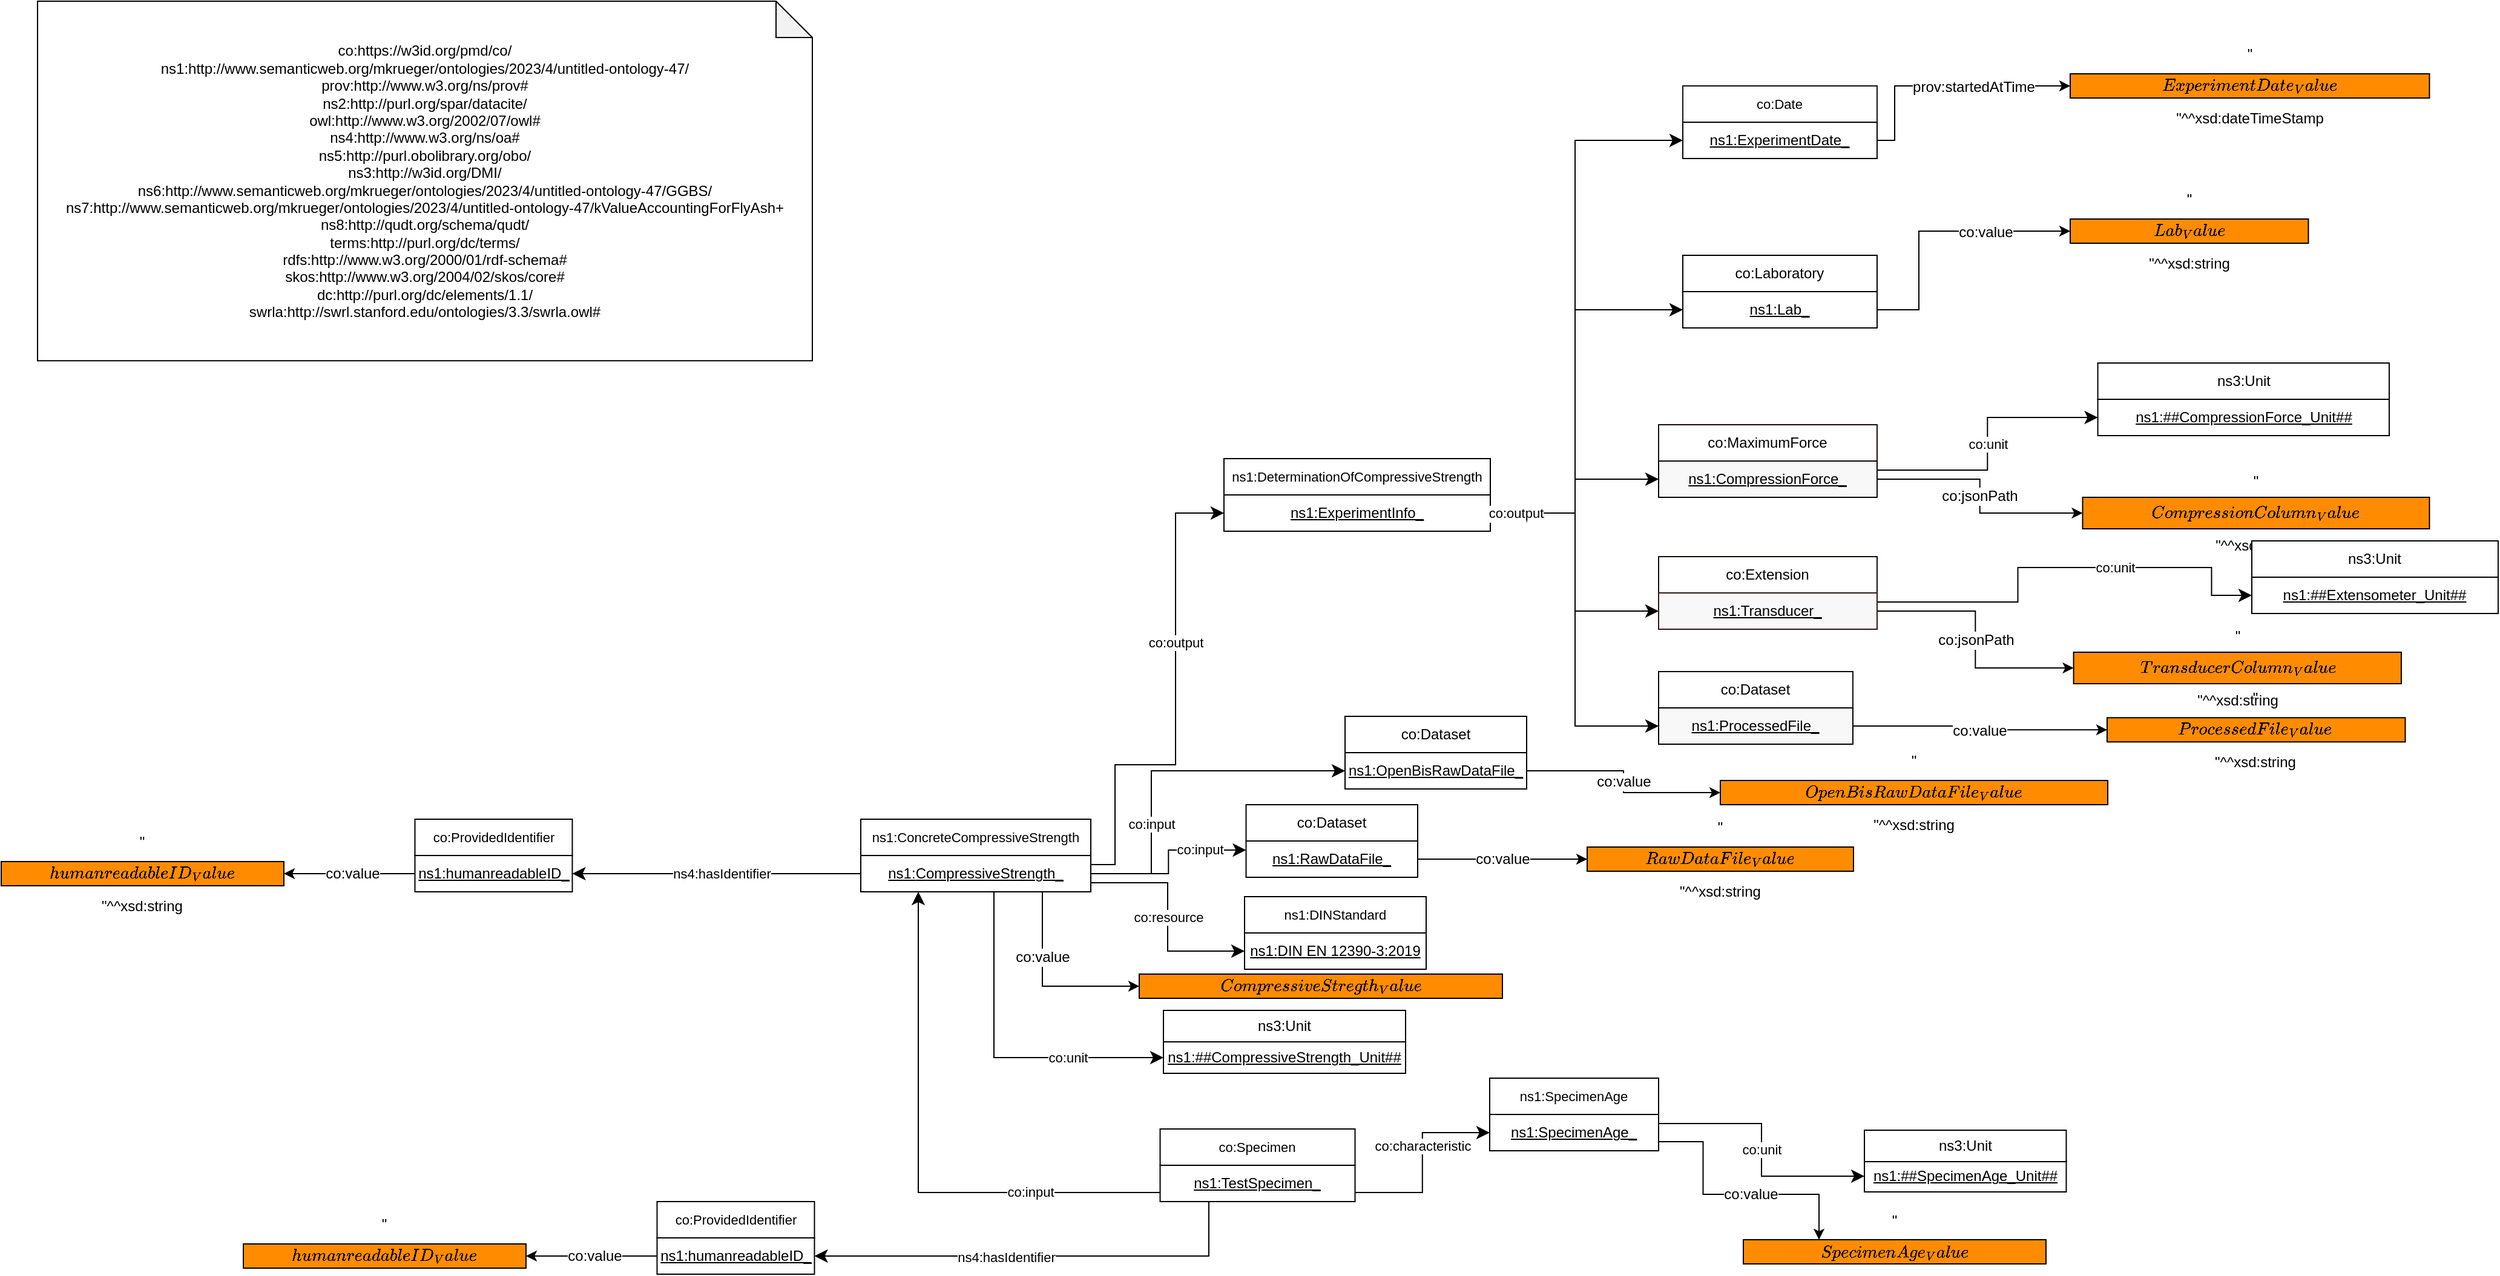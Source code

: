 <mxfile version="15.8.2" type="device"><diagram id="UXIPkQefFEDrWGH3IdC5" name="MiWoEx_neu"><mxGraphModel dx="4222" dy="2876" grid="1" gridSize="10" guides="1" tooltips="1" connect="1" arrows="1" fold="1" page="0" pageScale="1" pageWidth="827" pageHeight="1169" math="0" shadow="0"><root><mxCell id="97505-SNcamct329gDO7-0"/><mxCell id="97505-SNcamct329gDO7-1" parent="97505-SNcamct329gDO7-0"/><object label="ns1:ConcreteCompressiveStrength" Type="Class" IRI="http://www.semanticweb.org/mkrueger/ontologies/2023/4/untitled-ontology-47/ConcreteCompressiveStrength" id="4S3OoNcXCZUGaDcpZlmq-151"><mxCell style="rounded=0;whiteSpace=wrap;html=1;snapToPoint=1;points=[[0.1,0],[0.2,0],[0.3,0],[0.4,0],[0.5,0],[0.6,0],[0.7,0],[0.8,0],[0.9,0],[0,0.1],[0,0.3],[0,0.5],[0,0.7],[0,0.9],[0.1,1],[0.2,1],[0.3,1],[0.4,1],[0.5,1],[0.6,1],[0.7,1],[0.8,1],[0.9,1],[1,0.1],[1,0.3],[1,0.5],[1,0.7],[1,0.9]];fontSize=11;fillColor=#FFFFFF;" parent="97505-SNcamct329gDO7-1" vertex="1"><mxGeometry x="-1900" y="-984" width="190" height="30" as="geometry"/></mxCell></object><object label="&lt;u style=&quot;font-size: 12px&quot;&gt;ns1:&lt;/u&gt;&lt;u&gt;&lt;font style=&quot;font-size: 12px&quot;&gt;CompressiveStrength_&lt;/font&gt;&lt;/u&gt;" Type="Individual" IRI="Null" id="4S3OoNcXCZUGaDcpZlmq-152"><mxCell style="rounded=0;whiteSpace=wrap;html=1;snapToPoint=1;fontSize=11;fillColor=#FFFFFF;" parent="97505-SNcamct329gDO7-1" vertex="1"><mxGeometry x="-1900" y="-954" width="190" height="30" as="geometry"/></mxCell></object><object label="co:value" Type="DatatypeProperty" IRI="https://w3id.org/pmd/co/value" id="4S3OoNcXCZUGaDcpZlmq-154"><mxCell style="edgeStyle=orthogonalEdgeStyle;rounded=0;orthogonalLoop=1;jettySize=auto;html=1;exitX=0.75;exitY=1;exitDx=0;exitDy=0;fontSize=12;entryX=0;entryY=0.5;entryDx=0;entryDy=0;fillColor=#FFFFFF;" parent="97505-SNcamct329gDO7-1" source="4S3OoNcXCZUGaDcpZlmq-152" target="4S3OoNcXCZUGaDcpZlmq-155" edge="1"><mxGeometry as="geometry"><mxPoint x="-1847" y="-871.5" as="sourcePoint"/><mxPoint x="-1669" y="-851" as="targetPoint"/><mxPoint x="-36" y="15" as="offset"/><Array as="points"><mxPoint x="-1750" y="-846"/></Array></mxGeometry></mxCell></object><object label="&quot;$$CompressiveStregth_Value$$&quot;^^xsd:decimal" Type="DataValue" IRI_DT="http://www.w3.org/2001/XMLSchema#decimal" id="4S3OoNcXCZUGaDcpZlmq-155"><mxCell style="rounded=0;whiteSpace=wrap;html=1;snapToPoint=1;shadow=0;glass=0;sketch=0;strokeColor=default;fontSize=12;fillColor=#FF8C00;" parent="97505-SNcamct329gDO7-1" vertex="1"><mxGeometry x="-1670" y="-856" width="300" height="20" as="geometry"/></mxCell></object><object label="ns3:Unit" Type="Class" IRI="http://qudt.org/schema/qudt/Unit" id="dzM1LntGsSAcp5HvhDIG-3"><mxCell style="rounded=0;whiteSpace=wrap;html=1;fillColor=#FFFFFF;" parent="97505-SNcamct329gDO7-1" vertex="1"><mxGeometry x="-1650" y="-826" width="200" height="26" as="geometry"/></mxCell></object><object label="&lt;u&gt;ns1:##CompressiveStrength_Unit##&lt;/u&gt;" Type="Individual" id="dzM1LntGsSAcp5HvhDIG-4"><mxCell style="rounded=0;whiteSpace=wrap;html=1;fillColor=#FFFFFF;" parent="97505-SNcamct329gDO7-1" vertex="1"><mxGeometry x="-1650" y="-800" width="200" height="26" as="geometry"/></mxCell></object><object label="co:unit" Type="ObjectProperty" IRI="https://w3id.org/pmd/co/unit" id="dzM1LntGsSAcp5HvhDIG-5"><mxCell style="endArrow=classic;html=1;endSize=8;arcSize=0;edgeStyle=orthogonalEdgeStyle;entryX=0;entryY=0.5;entryDx=0;entryDy=0;exitX=0.5;exitY=1;exitDx=0;exitDy=0;fillColor=#FFFFFF;" parent="97505-SNcamct329gDO7-1" source="4S3OoNcXCZUGaDcpZlmq-152" target="dzM1LntGsSAcp5HvhDIG-4" edge="1"><mxGeometry width="90" height="26" as="geometry"><mxPoint x="-1620" y="-924" as="sourcePoint"/><mxPoint x="-2140" y="400.74" as="targetPoint"/><Array as="points"><mxPoint x="-1790" y="-787"/></Array><mxPoint x="-2" y="68" as="offset"/></mxGeometry></mxCell></object><object label="co:input" Type="ObjectProperty" IRI="https://w3id.org/pmd/co/input" id="I0iQMAfbNPmYhLhFOZMQ-0"><mxCell style="endArrow=classic;html=1;exitX=1;exitY=0.5;exitDx=0;exitDy=0;endSize=8;arcSize=0;entryX=0;entryY=0.25;entryDx=0;entryDy=0;edgeStyle=orthogonalEdgeStyle;fillColor=#FFFFFF;" parent="97505-SNcamct329gDO7-1" source="4S3OoNcXCZUGaDcpZlmq-152" target="I0iQMAfbNPmYhLhFOZMQ-2" edge="1"><mxGeometry width="90" height="26" as="geometry"><mxPoint x="-1630" y="-945.5" as="sourcePoint"/><mxPoint x="-1224.25" y="-447" as="targetPoint"/><mxPoint x="26" y="-10" as="offset"/></mxGeometry></mxCell></object><object label="co:Dataset" Type="Class" IRI="https://w3id.org/pmd/co/Dataset" id="I0iQMAfbNPmYhLhFOZMQ-1"><mxCell style="rounded=0;whiteSpace=wrap;html=1;snapToPoint=1;points=[[0.1,0],[0.2,0],[0.3,0],[0.4,0],[0.5,0],[0.6,0],[0.7,0],[0.8,0],[0.9,0],[0,0.1],[0,0.3],[0,0.5],[0,0.7],[0,0.9],[0.1,1],[0.2,1],[0.3,1],[0.4,1],[0.5,1],[0.6,1],[0.7,1],[0.8,1],[0.9,1],[1,0.1],[1,0.3],[1,0.5],[1,0.7],[1,0.9]];fillColor=#FFFFFF;" parent="97505-SNcamct329gDO7-1" vertex="1"><mxGeometry x="-1581.74" y="-996" width="141.74" height="30" as="geometry"/></mxCell></object><object label="&lt;u&gt;ns1:RawDataFile_&lt;/u&gt;" Type="Individual" IRI="Null" id="I0iQMAfbNPmYhLhFOZMQ-2"><mxCell style="rounded=0;whiteSpace=wrap;html=1;snapToPoint=1;" parent="97505-SNcamct329gDO7-1" vertex="1"><mxGeometry x="-1581.74" y="-966" width="141.74" height="30" as="geometry"/></mxCell></object><object label="ns1:DINStandard" Type="Class" IRI="http://www.semanticweb.org/mkrueger/ontologies/2023/4/untitled-ontology-47/DINStandard" id="X-x265AaEcsCabsh68sK-0"><mxCell style="rounded=0;whiteSpace=wrap;html=1;snapToPoint=1;points=[[0.1,0],[0.2,0],[0.3,0],[0.4,0],[0.5,0],[0.6,0],[0.7,0],[0.8,0],[0.9,0],[0,0.1],[0,0.3],[0,0.5],[0,0.7],[0,0.9],[0.1,1],[0.2,1],[0.3,1],[0.4,1],[0.5,1],[0.6,1],[0.7,1],[0.8,1],[0.9,1],[1,0.1],[1,0.3],[1,0.5],[1,0.7],[1,0.9]];fontSize=11;fillColor=#FFFFFF;" parent="97505-SNcamct329gDO7-1" vertex="1"><mxGeometry x="-1583" y="-920" width="150" height="30" as="geometry"/></mxCell></object><object label="&lt;u style=&quot;font-size: 12px&quot;&gt;ns1:&lt;/u&gt;&lt;u&gt;&lt;font style=&quot;font-size: 12px&quot;&gt;DIN EN 12390-3:2019&lt;/font&gt;&lt;/u&gt;" Type="Individual" IRI="Null" id="X-x265AaEcsCabsh68sK-1"><mxCell style="rounded=0;whiteSpace=wrap;html=1;snapToPoint=1;fontSize=11;" parent="97505-SNcamct329gDO7-1" vertex="1"><mxGeometry x="-1583" y="-890" width="150" height="30" as="geometry"/></mxCell></object><object label="co:resource" Type="ObjectProperty" IRI="https://w3id.org/pmd/co/resource" id="X-x265AaEcsCabsh68sK-2"><mxCell style="endArrow=classic;html=1;exitX=1;exitY=0.75;exitDx=0;exitDy=0;endSize=8;arcSize=0;edgeStyle=orthogonalEdgeStyle;entryX=0;entryY=0.5;entryDx=0;entryDy=0;fillColor=#FFFFFF;" parent="97505-SNcamct329gDO7-1" source="4S3OoNcXCZUGaDcpZlmq-152" target="X-x265AaEcsCabsh68sK-1" edge="1"><mxGeometry x="-2360" y="380" width="90" height="26" as="geometry"><mxPoint x="-1200" y="-856.04" as="sourcePoint"/><mxPoint x="-1591.74" y="-879" as="targetPoint"/></mxGeometry></mxCell></object><object label="co:output" Type="ObjectProperty" IRI="https://w3id.org/pmd/co/output" id="HQw4geavo5Zy8eXRPRxA-52"><mxCell style="endArrow=classic;html=1;exitX=1;exitY=0.25;exitDx=0;exitDy=0;endSize=8;arcSize=0;edgeStyle=orthogonalEdgeStyle;entryX=0;entryY=0.5;entryDx=0;entryDy=0;fillColor=#FFFFFF;" parent="97505-SNcamct329gDO7-1" source="4S3OoNcXCZUGaDcpZlmq-152" target="HQw4geavo5Zy8eXRPRxA-54" edge="1"><mxGeometry width="90" height="26" as="geometry"><mxPoint x="-1650.74" y="-1320" as="sourcePoint"/><mxPoint x="-1530.74" y="-1004" as="targetPoint"/><Array as="points"><mxPoint x="-1690" y="-947"/><mxPoint x="-1690" y="-1029"/><mxPoint x="-1640" y="-1029"/><mxPoint x="-1640" y="-1237"/></Array><mxPoint x="15" y="-38" as="offset"/></mxGeometry></mxCell></object><object label="ns1:DeterminationOfCompressiveStrength" Type="Class" IRI="http://www.semanticweb.org/mkrueger/ontologies/2023/4/untitled-ontology-47/DeterminationOfCompressiveStrength" id="HQw4geavo5Zy8eXRPRxA-53"><mxCell style="rounded=0;whiteSpace=wrap;html=1;snapToPoint=1;points=[[0.1,0],[0.2,0],[0.3,0],[0.4,0],[0.5,0],[0.6,0],[0.7,0],[0.8,0],[0.9,0],[0,0.1],[0,0.3],[0,0.5],[0,0.7],[0,0.9],[0.1,1],[0.2,1],[0.3,1],[0.4,1],[0.5,1],[0.6,1],[0.7,1],[0.8,1],[0.9,1],[1,0.1],[1,0.3],[1,0.5],[1,0.7],[1,0.9]];fontSize=11;fillColor=#FFFFFF;" parent="97505-SNcamct329gDO7-1" vertex="1"><mxGeometry x="-1600" y="-1282" width="220" height="30" as="geometry"/></mxCell></object><object label="&lt;u style=&quot;font-size: 12px&quot;&gt;ns1:&lt;/u&gt;&lt;u&gt;&lt;font style=&quot;font-size: 12px&quot;&gt;ExperimentInfo_&lt;/font&gt;&lt;/u&gt;" Type="Individual" IRI="Null" id="HQw4geavo5Zy8eXRPRxA-54"><mxCell style="rounded=0;whiteSpace=wrap;html=1;snapToPoint=1;fontSize=11;" parent="97505-SNcamct329gDO7-1" vertex="1"><mxGeometry x="-1600" y="-1252" width="220" height="30" as="geometry"/></mxCell></object><object label="co:output" Type="ObjectProperty" IRI="https://w3id.org/pmd/co/output" id="pHDu-H6QZuq3HkTLv2y9-0"><mxCell style="endArrow=classic;html=1;endSize=8;arcSize=0;edgeStyle=orthogonalEdgeStyle;entryX=0;entryY=0.5;entryDx=0;entryDy=0;exitX=1;exitY=0.5;exitDx=0;exitDy=0;fillColor=#FFFFFF;" parent="97505-SNcamct329gDO7-1" source="HQw4geavo5Zy8eXRPRxA-54" target="qdWpLhHh8dL3HrE0PAIA-3" edge="1"><mxGeometry width="90" height="26" as="geometry"><mxPoint x="-1360.74" y="-1109" as="sourcePoint"/><mxPoint x="-1300" y="-1502" as="targetPoint"/><mxPoint x="-59" y="154" as="offset"/><Array as="points"><mxPoint x="-1310" y="-1237"/><mxPoint x="-1310" y="-1545"/></Array></mxGeometry></mxCell></object><object label="co:output" Type="ObjectProperty" IRI="https://w3id.org/pmd/co/output" id="pHDu-H6QZuq3HkTLv2y9-1"><mxCell style="endArrow=classic;html=1;endSize=8;arcSize=0;edgeStyle=orthogonalEdgeStyle;entryX=0;entryY=0.5;entryDx=0;entryDy=0;exitX=1;exitY=0.5;exitDx=0;exitDy=0;fillColor=#FFFFFF;" parent="97505-SNcamct329gDO7-1" source="HQw4geavo5Zy8eXRPRxA-54" target="qdWpLhHh8dL3HrE0PAIA-13" edge="1"><mxGeometry width="90" height="26" as="geometry"><mxPoint x="-1360.74" y="-1109" as="sourcePoint"/><mxPoint x="-1300" y="-1222" as="targetPoint"/><Array as="points"><mxPoint x="-1310" y="-1237"/><mxPoint x="-1310" y="-1061"/></Array><mxPoint x="-49" y="-88" as="offset"/></mxGeometry></mxCell></object><object label="co:output" Type="ObjectProperty" IRI="https://w3id.org/pmd/co/output" id="pHDu-H6QZuq3HkTLv2y9-4"><mxCell style="endArrow=classic;html=1;endSize=8;arcSize=0;edgeStyle=orthogonalEdgeStyle;entryX=0;entryY=0.5;entryDx=0;entryDy=0;exitX=1;exitY=0.5;exitDx=0;exitDy=0;fillColor=#FFFFFF;" parent="97505-SNcamct329gDO7-1" source="HQw4geavo5Zy8eXRPRxA-54" target="qdWpLhHh8dL3HrE0PAIA-22" edge="1"><mxGeometry width="90" height="26" as="geometry"><mxPoint x="-1360.74" y="-1109" as="sourcePoint"/><mxPoint x="-1300" y="-1082" as="targetPoint"/><Array as="points"><mxPoint x="-1310" y="-1237"/><mxPoint x="-1310" y="-1156"/></Array><mxPoint x="-49" y="-40" as="offset"/></mxGeometry></mxCell></object><object label="co:output" Type="ObjectProperty" IRI="https://w3id.org/pmd/co/output" id="pHDu-H6QZuq3HkTLv2y9-5"><mxCell style="endArrow=classic;html=1;endSize=8;arcSize=0;edgeStyle=orthogonalEdgeStyle;entryX=0;entryY=0.5;entryDx=0;entryDy=0;exitX=1;exitY=0.5;exitDx=0;exitDy=0;fillColor=#FFFFFF;" parent="97505-SNcamct329gDO7-1" source="HQw4geavo5Zy8eXRPRxA-54" target="qdWpLhHh8dL3HrE0PAIA-11" edge="1"><mxGeometry width="90" height="26" as="geometry"><mxPoint x="-1360.74" y="-1109" as="sourcePoint"/><mxPoint x="-1300" y="-1152" as="targetPoint"/><Array as="points"><mxPoint x="-1310" y="-1237"/><mxPoint x="-1310" y="-1265"/></Array><mxPoint x="-49" y="14" as="offset"/></mxGeometry></mxCell></object><object label="co:output" Type="ObjectProperty" IRI="https://w3id.org/pmd/co/output" id="YiSI-3_hxDZqlvMmnj0z-66"><mxCell style="endArrow=classic;html=1;endSize=8;arcSize=0;edgeStyle=orthogonalEdgeStyle;entryX=0;entryY=0.5;entryDx=0;entryDy=0;exitX=1;exitY=0.5;exitDx=0;exitDy=0;fillColor=#FFFFFF;" parent="97505-SNcamct329gDO7-1" source="HQw4geavo5Zy8eXRPRxA-54" target="qdWpLhHh8dL3HrE0PAIA-7" edge="1"><mxGeometry width="90" height="26" as="geometry"><mxPoint x="-1401" y="-1019" as="sourcePoint"/><mxPoint x="-1300" y="-1362" as="targetPoint"/><mxPoint x="-59" y="84" as="offset"/><Array as="points"><mxPoint x="-1310" y="-1237"/><mxPoint x="-1310" y="-1405"/></Array></mxGeometry></mxCell></object><object label="co:value" Type="DatatypeProperty" IRI="https://w3id.org/pmd/co/value" id="bk2kTeLw0D9dxrtDLXrW-33"><mxCell style="edgeStyle=orthogonalEdgeStyle;rounded=0;orthogonalLoop=1;jettySize=auto;html=1;fontSize=12;exitX=1;exitY=0.5;exitDx=0;exitDy=0;entryX=0;entryY=0.5;entryDx=0;entryDy=0;fillColor=#FFFFFF;" parent="97505-SNcamct329gDO7-1" source="I0iQMAfbNPmYhLhFOZMQ-2" target="bk2kTeLw0D9dxrtDLXrW-34" edge="1"><mxGeometry x="-2360" y="380" as="geometry"><mxPoint x="-1410.0" y="-661" as="sourcePoint"/><mxPoint x="-1330" y="-910" as="targetPoint"/><mxPoint as="offset"/></mxGeometry></mxCell></object><object label="&quot;$$RawDataFile_Value$$&quot;^^xsd:string" Type="DataValue" IRI_DT="http://www.w3.org/2001/XMLSchema#string" id="bk2kTeLw0D9dxrtDLXrW-34"><mxCell style="rounded=0;whiteSpace=wrap;html=1;snapToPoint=1;shadow=0;glass=0;sketch=0;strokeColor=default;fontSize=12;fillColor=#FF8C00;" parent="97505-SNcamct329gDO7-1" vertex="1"><mxGeometry x="-1300" y="-961" width="220" height="20" as="geometry"/></mxCell></object><object label="co:input" Type="ObjectProperty" IRI="https://w3id.org/pmd/co/input" id="CiveyCGVFrFPuOGMLY2E-0"><mxCell style="endArrow=classic;html=1;exitX=1;exitY=0.5;exitDx=0;exitDy=0;endSize=8;arcSize=0;edgeStyle=orthogonalEdgeStyle;entryX=0;entryY=0.5;entryDx=0;entryDy=0;fillColor=#FFFFFF;" parent="97505-SNcamct329gDO7-1" source="4S3OoNcXCZUGaDcpZlmq-152" target="CiveyCGVFrFPuOGMLY2E-2" edge="1"><mxGeometry width="90" height="26" as="geometry"><mxPoint x="-1700" y="-929" as="sourcePoint"/><mxPoint x="-1530" y="-1050" as="targetPoint"/><Array as="points"><mxPoint x="-1660" y="-939"/><mxPoint x="-1660" y="-1024"/></Array><mxPoint x="-55" y="1" as="offset"/></mxGeometry></mxCell></object><object label="co:Dataset" Type="Class" IRI="https://w3id.org/pmd/co/Dataset" id="CiveyCGVFrFPuOGMLY2E-1"><mxCell style="rounded=0;whiteSpace=wrap;html=1;snapToPoint=1;points=[[0.1,0],[0.2,0],[0.3,0],[0.4,0],[0.5,0],[0.6,0],[0.7,0],[0.8,0],[0.9,0],[0,0.1],[0,0.3],[0,0.5],[0,0.7],[0,0.9],[0.1,1],[0.2,1],[0.3,1],[0.4,1],[0.5,1],[0.6,1],[0.7,1],[0.8,1],[0.9,1],[1,0.1],[1,0.3],[1,0.5],[1,0.7],[1,0.9]];fillColor=#FFFFFF;" parent="97505-SNcamct329gDO7-1" vertex="1"><mxGeometry x="-1500" y="-1069" width="150" height="30" as="geometry"/></mxCell></object><object label="&lt;u&gt;ns1:OpenBisRawDataFile_&lt;/u&gt;" Type="Individual" IRI="Null" id="CiveyCGVFrFPuOGMLY2E-2"><mxCell style="rounded=0;whiteSpace=wrap;html=1;snapToPoint=1;" parent="97505-SNcamct329gDO7-1" vertex="1"><mxGeometry x="-1500" y="-1039" width="150" height="30" as="geometry"/></mxCell></object><object label="co:value" Type="DatatypeProperty" IRI="https://w3id.org/pmd/co/value" id="CiveyCGVFrFPuOGMLY2E-3"><mxCell style="edgeStyle=orthogonalEdgeStyle;rounded=0;orthogonalLoop=1;jettySize=auto;html=1;fontSize=12;exitX=1;exitY=0.5;exitDx=0;exitDy=0;entryX=0;entryY=0.5;entryDx=0;entryDy=0;fillColor=#FFFFFF;" parent="97505-SNcamct329gDO7-1" source="CiveyCGVFrFPuOGMLY2E-2" target="CiveyCGVFrFPuOGMLY2E-4" edge="1"><mxGeometry x="-2250" y="325" as="geometry"><mxPoint x="-1330" y="-1006" as="sourcePoint"/><mxPoint x="-1220" y="-965" as="targetPoint"/><mxPoint as="offset"/></mxGeometry></mxCell></object><object label="&quot;$$OpenBisRawDataFile_Value$$&quot;^^xsd:string" Type="DataValue" IRI_DT="http://www.w3.org/2001/XMLSchema#string" id="CiveyCGVFrFPuOGMLY2E-4"><mxCell style="rounded=0;whiteSpace=wrap;html=1;snapToPoint=1;shadow=0;glass=0;sketch=0;strokeColor=default;fontSize=12;fillColor=#FF8C00;" parent="97505-SNcamct329gDO7-1" vertex="1"><mxGeometry x="-1190" y="-1016" width="320" height="20" as="geometry"/></mxCell></object><object label="ns4:hasIdentifier" Type="ObjectProperty" IRI="http://purl.org/spar/datacite/hasIdentifier" id="MuX1jfOY8elobVk9gQZl-5"><mxCell style="endArrow=classic;html=1;endSize=8;arcSize=0;edgeStyle=orthogonalEdgeStyle;entryX=1;entryY=0.5;entryDx=0;entryDy=0;exitX=0;exitY=0.5;exitDx=0;exitDy=0;fillColor=#FFFFFF;" parent="97505-SNcamct329gDO7-1" source="4S3OoNcXCZUGaDcpZlmq-152" target="MuX1jfOY8elobVk9gQZl-8" edge="1"><mxGeometry width="90" height="26" as="geometry"><mxPoint x="-2056.74" y="-1111" as="sourcePoint"/><mxPoint x="-2139.01" y="-1136.03" as="targetPoint"/><mxPoint x="4" as="offset"/></mxGeometry></mxCell></object><object label="&quot;$$humanreadableID_Value$$&quot;^^xsd:string" Type="DataValue" IRI_DT="http://www.w3.org/2001/XMLSchema#string" id="MuX1jfOY8elobVk9gQZl-6"><mxCell style="rounded=0;whiteSpace=wrap;html=1;snapToPoint=1;shadow=0;glass=0;sketch=0;strokeColor=default;fontSize=12;fillColor=#FF8C00;" parent="97505-SNcamct329gDO7-1" vertex="1"><mxGeometry x="-2610" y="-949" width="233.48" height="20" as="geometry"/></mxCell></object><object label="co:ProvidedIdentifier" Type="Class" IRI="https://w3id.org/pmd/co/ProvidedIdentifier" id="MuX1jfOY8elobVk9gQZl-7"><mxCell style="rounded=0;whiteSpace=wrap;html=1;snapToPoint=1;points=[[0.1,0],[0.2,0],[0.3,0],[0.4,0],[0.5,0],[0.6,0],[0.7,0],[0.8,0],[0.9,0],[0,0.1],[0,0.3],[0,0.5],[0,0.7],[0,0.9],[0.1,1],[0.2,1],[0.3,1],[0.4,1],[0.5,1],[0.6,1],[0.7,1],[0.8,1],[0.9,1],[1,0.1],[1,0.3],[1,0.5],[1,0.7],[1,0.9]];fontSize=11;fillColor=#FFFFFF;" parent="97505-SNcamct329gDO7-1" vertex="1"><mxGeometry x="-2268.26" y="-984" width="130" height="30" as="geometry"/></mxCell></object><object label="&lt;u style=&quot;font-size: 12px&quot;&gt;ns1:humanreadable&lt;/u&gt;&lt;u&gt;&lt;font style=&quot;font-size: 12px&quot;&gt;ID_&lt;/font&gt;&lt;/u&gt;" Type="Individual" IRI="Null" id="MuX1jfOY8elobVk9gQZl-8"><mxCell style="rounded=0;whiteSpace=wrap;html=1;snapToPoint=1;fontSize=11;" parent="97505-SNcamct329gDO7-1" vertex="1"><mxGeometry x="-2268.26" y="-954" width="130" height="30" as="geometry"/></mxCell></object><object label="co:value" Type="DatatypeProperty" IRI="https://w3id.org/pmd/co/value" id="MuX1jfOY8elobVk9gQZl-9"><mxCell style="edgeStyle=orthogonalEdgeStyle;rounded=0;orthogonalLoop=1;jettySize=auto;html=1;fontSize=12;entryX=1;entryY=0.5;entryDx=0;entryDy=0;exitX=0;exitY=0.5;exitDx=0;exitDy=0;fillColor=#FFFFFF;" parent="97505-SNcamct329gDO7-1" source="MuX1jfOY8elobVk9gQZl-8" target="MuX1jfOY8elobVk9gQZl-6" edge="1"><mxGeometry as="geometry"><mxPoint x="-2321.74" y="-1193.75" as="sourcePoint"/><mxPoint x="-2193.48" y="-1151.25" as="targetPoint"/><mxPoint x="2" as="offset"/></mxGeometry></mxCell></object><object label="co:Specimen" Type="Class" IRI="https://w3id.org/pmd/co/Specimen" id="MuX1jfOY8elobVk9gQZl-11"><mxCell style="rounded=0;whiteSpace=wrap;html=1;snapToPoint=1;points=[[0.1,0],[0.2,0],[0.3,0],[0.4,0],[0.5,0],[0.6,0],[0.7,0],[0.8,0],[0.9,0],[0,0.1],[0,0.3],[0,0.5],[0,0.7],[0,0.9],[0.1,1],[0.2,1],[0.3,1],[0.4,1],[0.5,1],[0.6,1],[0.7,1],[0.8,1],[0.9,1],[1,0.1],[1,0.3],[1,0.5],[1,0.7],[1,0.9]];fontSize=11;fillColor=#FFFFFF;" parent="97505-SNcamct329gDO7-1" vertex="1"><mxGeometry x="-1652.74" y="-728" width="161" height="30" as="geometry"/></mxCell></object><object label="&lt;u&gt;&lt;font style=&quot;font-size: 12px&quot;&gt;ns1:TestSpecimen_&lt;/font&gt;&lt;/u&gt;" Type="Individual" IRI="Null" id="MuX1jfOY8elobVk9gQZl-12"><mxCell style="rounded=0;whiteSpace=wrap;html=1;snapToPoint=1;fontSize=11;" parent="97505-SNcamct329gDO7-1" vertex="1"><mxGeometry x="-1652.74" y="-698" width="161" height="30" as="geometry"/></mxCell></object><object label="co:input" Type="ObjectProperty" IRI="https://w3id.org/pmd/co/input" id="MuX1jfOY8elobVk9gQZl-13"><mxCell style="endArrow=classic;html=1;endSize=8;arcSize=0;edgeStyle=orthogonalEdgeStyle;exitX=0;exitY=0.75;exitDx=0;exitDy=0;entryX=0.25;entryY=1;entryDx=0;entryDy=0;fillColor=#FFFFFF;" parent="97505-SNcamct329gDO7-1" source="MuX1jfOY8elobVk9gQZl-12" target="4S3OoNcXCZUGaDcpZlmq-152" edge="1"><mxGeometry width="90" height="26" as="geometry"><mxPoint x="-1631" y="-946.5" as="sourcePoint"/><mxPoint x="-1740.0" y="-634" as="targetPoint"/><mxPoint x="-7" y="124" as="offset"/></mxGeometry></mxCell></object><object label="co:characteristic" Type="ObjectProperty" IRI="https://w3id.org/pmd/co/characteristic" id="MuX1jfOY8elobVk9gQZl-14"><mxCell style="endArrow=classic;html=1;endSize=8;arcSize=0;edgeStyle=orthogonalEdgeStyle;exitX=1;exitY=0.75;exitDx=0;exitDy=0;entryX=0;entryY=0.5;entryDx=0;entryDy=0;strokeColor=#000000;fillColor=#FFFFFF;" parent="97505-SNcamct329gDO7-1" source="MuX1jfOY8elobVk9gQZl-12" target="MuX1jfOY8elobVk9gQZl-16" edge="1"><mxGeometry x="-254.26" y="716" width="90" height="26" as="geometry"><mxPoint x="-1451" y="-849" as="sourcePoint"/><mxPoint x="-1371.0" y="-794.0" as="targetPoint"/><mxPoint y="-14" as="offset"/></mxGeometry></mxCell></object><object label="ns1:SpecimenAge" Type="Class" IRI="http://www.semanticweb.org/mkrueger/ontologies/2023/4/untitled-ontology-47/SpecimenAge" id="MuX1jfOY8elobVk9gQZl-15"><mxCell style="rounded=0;whiteSpace=wrap;html=1;snapToPoint=1;points=[[0.1,0],[0.2,0],[0.3,0],[0.4,0],[0.5,0],[0.6,0],[0.7,0],[0.8,0],[0.9,0],[0,0.1],[0,0.3],[0,0.5],[0,0.7],[0,0.9],[0.1,1],[0.2,1],[0.3,1],[0.4,1],[0.5,1],[0.6,1],[0.7,1],[0.8,1],[0.9,1],[1,0.1],[1,0.3],[1,0.5],[1,0.7],[1,0.9]];fontSize=11;fillColor=#FFFFFF;" parent="97505-SNcamct329gDO7-1" vertex="1"><mxGeometry x="-1380.53" y="-770" width="139.53" height="30" as="geometry"/></mxCell></object><object label="&lt;span style=&quot;font-size: 12px&quot;&gt;&lt;u&gt;ns1:SpecimenAge_&lt;/u&gt;&lt;/span&gt;" Type="Individual" IRI="Null" id="MuX1jfOY8elobVk9gQZl-16"><mxCell style="rounded=0;whiteSpace=wrap;html=1;snapToPoint=1;fontSize=11;" parent="97505-SNcamct329gDO7-1" vertex="1"><mxGeometry x="-1380.53" y="-740" width="139.53" height="30" as="geometry"/></mxCell></object><object label="&quot;$$SpecimenAge_Value$$&quot;^^xsd:decimal" Type="DataValue" IRI_DT="http://www.w3.org/2001/XMLSchema#decimal" id="MuX1jfOY8elobVk9gQZl-17"><mxCell style="rounded=0;whiteSpace=wrap;html=1;snapToPoint=1;shadow=0;glass=0;sketch=0;strokeColor=default;fontSize=12;fillColor=#FF8C00;" parent="97505-SNcamct329gDO7-1" vertex="1"><mxGeometry x="-1171" y="-636.5" width="250" height="20" as="geometry"/></mxCell></object><object label="co:value" Type="DatatypeProperty" IRI="https://w3id.org/pmd/co/value" id="MuX1jfOY8elobVk9gQZl-18"><mxCell style="edgeStyle=orthogonalEdgeStyle;rounded=0;orthogonalLoop=1;jettySize=auto;html=1;exitX=1;exitY=0.75;exitDx=0;exitDy=0;fontSize=12;entryX=0.25;entryY=0;entryDx=0;entryDy=0;fillColor=#FFFFFF;" parent="97505-SNcamct329gDO7-1" source="MuX1jfOY8elobVk9gQZl-16" target="MuX1jfOY8elobVk9gQZl-17" edge="1"><mxGeometry x="-254.26" y="716" as="geometry"><mxPoint x="-1960.53" y="-409" as="sourcePoint"/><mxPoint x="-3028.51" y="2243.24" as="targetPoint"/><Array as="points"><mxPoint x="-1204.26" y="-717"/><mxPoint x="-1204.26" y="-674"/><mxPoint x="-1108.26" y="-674"/></Array><mxPoint x="10" y="3" as="offset"/></mxGeometry></mxCell></object><object label="&lt;u&gt;ns1:##SpecimenAge_Unit##&lt;/u&gt;" Type="Individual" id="MuX1jfOY8elobVk9gQZl-19"><mxCell style="rounded=0;whiteSpace=wrap;html=1;fillColor=#FFFFFF;" parent="97505-SNcamct329gDO7-1" vertex="1"><mxGeometry x="-1071" y="-702" width="166.74" height="26" as="geometry"/></mxCell></object><object label="ns3:Unit" Type="Class" IRI="http://qudt.org/schema/qudt/Unit" id="MuX1jfOY8elobVk9gQZl-20"><mxCell style="rounded=0;whiteSpace=wrap;html=1;fillColor=#FFFFFF;" parent="97505-SNcamct329gDO7-1" vertex="1"><mxGeometry x="-1071" y="-727" width="166.74" height="26" as="geometry"/></mxCell></object><object label="co:unit" Type="ObjectProperty" IRI="https://w3id.org/pmd/co/unit" id="MuX1jfOY8elobVk9gQZl-21"><mxCell style="endArrow=classic;html=1;endSize=8;arcSize=0;edgeStyle=orthogonalEdgeStyle;entryX=0;entryY=0.5;entryDx=0;entryDy=0;exitX=1;exitY=0.25;exitDx=0;exitDy=0;fillColor=#FFFFFF;" parent="97505-SNcamct329gDO7-1" source="MuX1jfOY8elobVk9gQZl-16" target="MuX1jfOY8elobVk9gQZl-19" edge="1"><mxGeometry x="-2411" y="138" width="90" height="26" as="geometry"><mxPoint x="-1930.53" y="-322.5" as="sourcePoint"/><mxPoint x="-1820.53" y="-342" as="targetPoint"/></mxGeometry></mxCell></object><object label="co:https://w3id.org/pmd/co/&lt;br/&gt;ns1:http://www.semanticweb.org/mkrueger/ontologies/2023/4/untitled-ontology-47/&lt;br/&gt;prov:http://www.w3.org/ns/prov#&lt;br/&gt;ns2:http://purl.org/spar/datacite/&lt;br/&gt;owl:http://www.w3.org/2002/07/owl#&lt;br/&gt;ns4:http://www.w3.org/ns/oa#&lt;br/&gt;ns5:http://purl.obolibrary.org/obo/&lt;br/&gt;ns3:http://w3id.org/DMI/&lt;br/&gt;ns6:http://www.semanticweb.org/mkrueger/ontologies/2023/4/untitled-ontology-47/GGBS/&lt;br/&gt;ns7:http://www.semanticweb.org/mkrueger/ontologies/2023/4/untitled-ontology-47/kValueAccountingForFlyAsh+&lt;br/&gt;ns8:http://qudt.org/schema/qudt/&lt;br/&gt;terms:http://purl.org/dc/terms/&lt;br/&gt;rdfs:http://www.w3.org/2000/01/rdf-schema#&lt;br/&gt;skos:http://www.w3.org/2004/02/skos/core#&lt;br/&gt;dc:http://purl.org/dc/elements/1.1/&lt;br/&gt;swrla:http://swrl.stanford.edu/ontologies/3.3/swrla.owl#&lt;br/&gt;" Type="Namespace" id="qdWpLhHh8dL3HrE0PAIA-0"><mxCell style="shape=note;whiteSpace=wrap;html=1;backgroundOutline=1;darkOpacity=0.05;" parent="97505-SNcamct329gDO7-1" vertex="1"><mxGeometry x="-2580" y="-1660" width="640" height="297.1" as="geometry"/></mxCell></object><object label="co:Date" Type="Class" IRI="https://w3id.org/pmd/co/Date" id="qdWpLhHh8dL3HrE0PAIA-2"><mxCell style="rounded=0;whiteSpace=wrap;html=1;snapToPoint=1;points=[[0.1,0],[0.2,0],[0.3,0],[0.4,0],[0.5,0],[0.6,0],[0.7,0],[0.8,0],[0.9,0],[0,0.1],[0,0.3],[0,0.5],[0,0.7],[0,0.9],[0.1,1],[0.2,1],[0.3,1],[0.4,1],[0.5,1],[0.6,1],[0.7,1],[0.8,1],[0.9,1],[1,0.1],[1,0.3],[1,0.5],[1,0.7],[1,0.9]];fontSize=11;strokeColor=#121212;fillColor=#FFFFFF;" parent="97505-SNcamct329gDO7-1" vertex="1"><mxGeometry x="-1221" y="-1590" width="160.47" height="30" as="geometry"/></mxCell></object><object label="&lt;u&gt;&lt;font style=&quot;font-size: 12px&quot;&gt;ns1:&lt;/font&gt;&lt;/u&gt;&lt;span style=&quot;font-size: 12px&quot;&gt;&lt;u&gt;ExperimentDate_&lt;/u&gt;&lt;/span&gt;" Type="Individual" IRI="Null" id="qdWpLhHh8dL3HrE0PAIA-3"><mxCell style="rounded=0;whiteSpace=wrap;html=1;snapToPoint=1;fontSize=11;fillColor=#FFFFFF;strokeColor=#050202;" parent="97505-SNcamct329gDO7-1" vertex="1"><mxGeometry x="-1221" y="-1560" width="160.47" height="30" as="geometry"/></mxCell></object><object label="&quot;$$ExperimentDate_Value$$&quot;^^xsd:dateTimeStamp" Type="DataValue" IRI_DT="http://www.w3.org/2001/XMLSchema#dateTimeStamp" id="qdWpLhHh8dL3HrE0PAIA-4"><mxCell style="rounded=0;whiteSpace=wrap;html=1;snapToPoint=1;shadow=0;glass=0;sketch=0;strokeColor=default;fontSize=12;fillColor=#FF8C00;" parent="97505-SNcamct329gDO7-1" vertex="1"><mxGeometry x="-901.0" y="-1600" width="296.74" height="20" as="geometry"/></mxCell></object><object label="prov:startedAtTime" Type="DatatypeProperty" IRI="http://www.w3.org/ns/prov#startedAtTime" id="qdWpLhHh8dL3HrE0PAIA-5"><mxCell style="edgeStyle=orthogonalEdgeStyle;rounded=0;orthogonalLoop=1;jettySize=auto;html=1;fontSize=12;entryX=0;entryY=0.5;entryDx=0;entryDy=0;exitX=1;exitY=0.5;exitDx=0;exitDy=0;fillColor=#FFFFFF;" parent="97505-SNcamct329gDO7-1" source="qdWpLhHh8dL3HrE0PAIA-3" target="qdWpLhHh8dL3HrE0PAIA-4" edge="1"><mxGeometry x="-3576.0" y="-920" as="geometry"><mxPoint x="-2366.0" y="-717.5" as="sourcePoint"/><mxPoint x="-2266.0" y="-718" as="targetPoint"/><Array as="points"><mxPoint x="-1046" y="-1545"/><mxPoint x="-1046" y="-1590"/></Array><mxPoint y="-22" as="offset"/></mxGeometry></mxCell></object><object label="co:Laboratory" Type="Class" IRI="https://w3id.org/pmd/co/Laboratory" id="qdWpLhHh8dL3HrE0PAIA-6"><mxCell style="rounded=0;whiteSpace=wrap;html=1;snapToPoint=1;points=[[0.1,0],[0.2,0],[0.3,0],[0.4,0],[0.5,0],[0.6,0],[0.7,0],[0.8,0],[0.9,0],[0,0.1],[0,0.3],[0,0.5],[0,0.7],[0,0.9],[0.1,1],[0.2,1],[0.3,1],[0.4,1],[0.5,1],[0.6,1],[0.7,1],[0.8,1],[0.9,1],[1,0.1],[1,0.3],[1,0.5],[1,0.7],[1,0.9]];fillColor=#FFFFFF;" parent="97505-SNcamct329gDO7-1" vertex="1"><mxGeometry x="-1221" y="-1450" width="160.47" height="30" as="geometry"/></mxCell></object><object label="&lt;u style=&quot;font-size: 11px&quot;&gt;&lt;font style=&quot;font-size: 12px&quot;&gt;ns1:&lt;/font&gt;&lt;/u&gt;&lt;u&gt;Lab_&lt;/u&gt;" Type="Individual" IRI="Null" id="qdWpLhHh8dL3HrE0PAIA-7"><mxCell style="rounded=0;whiteSpace=wrap;html=1;snapToPoint=1;fillColor=#FFFFFF;" parent="97505-SNcamct329gDO7-1" vertex="1"><mxGeometry x="-1221" y="-1420" width="160.47" height="30" as="geometry"/></mxCell></object><object label="co:value" Type="DatatypeProperty" IRI="https://w3id.org/pmd/co/value" id="qdWpLhHh8dL3HrE0PAIA-8"><mxCell style="edgeStyle=orthogonalEdgeStyle;rounded=0;orthogonalLoop=1;jettySize=auto;html=1;fontSize=12;entryX=0;entryY=0.5;entryDx=0;entryDy=0;exitX=1;exitY=0.5;exitDx=0;exitDy=0;fillColor=#FFFFFF;" parent="97505-SNcamct329gDO7-1" source="qdWpLhHh8dL3HrE0PAIA-7" target="qdWpLhHh8dL3HrE0PAIA-9" edge="1"><mxGeometry x="-3576.0" y="-920" as="geometry"><mxPoint x="-2386.0" y="-685" as="sourcePoint"/><mxPoint x="-5035.47" y="7929.26" as="targetPoint"/><Array as="points"><mxPoint x="-1026" y="-1405"/><mxPoint x="-1026" y="-1470"/></Array><mxPoint x="10" y="-32" as="offset"/></mxGeometry></mxCell></object><object label="&quot;$$Lab_Value$$&quot;^^xsd:string" Type="DataValue" IRI_DT="http://www.w3.org/2001/XMLSchema#string" id="qdWpLhHh8dL3HrE0PAIA-9"><mxCell style="rounded=0;whiteSpace=wrap;html=1;snapToPoint=1;shadow=0;glass=0;sketch=0;strokeColor=default;fontSize=12;fillColor=#FF8C00;" parent="97505-SNcamct329gDO7-1" vertex="1"><mxGeometry x="-901" y="-1480" width="196.74" height="20" as="geometry"/></mxCell></object><object label="co:MaximumForce" Type="Class" IRI="https://w3id.org/pmd/co/MaximumForce" id="qdWpLhHh8dL3HrE0PAIA-10"><mxCell style="rounded=0;whiteSpace=wrap;html=1;snapToPoint=1;points=[[0.1,0],[0.2,0],[0.3,0],[0.4,0],[0.5,0],[0.6,0],[0.7,0],[0.8,0],[0.9,0],[0,0.1],[0,0.3],[0,0.5],[0,0.7],[0,0.9],[0.1,1],[0.2,1],[0.3,1],[0.4,1],[0.5,1],[0.6,1],[0.7,1],[0.8,1],[0.9,1],[1,0.1],[1,0.3],[1,0.5],[1,0.7],[1,0.9]];strokeColor=#1C0D0C;fillColor=#FFFFFF;" parent="97505-SNcamct329gDO7-1" vertex="1"><mxGeometry x="-1241" y="-1310" width="180.47" height="30" as="geometry"/></mxCell></object><object label="&lt;u style=&quot;font-size: 11px&quot;&gt;&lt;font style=&quot;font-size: 12px&quot;&gt;ns1:&lt;/font&gt;&lt;/u&gt;&lt;u&gt;CompressionForce_&lt;/u&gt;" Type="Individual" IRI="Null" id="qdWpLhHh8dL3HrE0PAIA-11"><mxCell style="rounded=0;whiteSpace=wrap;html=1;snapToPoint=1;fillColor=#F8F8F8;strokeColor=#0A0504;" parent="97505-SNcamct329gDO7-1" vertex="1"><mxGeometry x="-1241" y="-1280" width="180.47" height="30" as="geometry"/></mxCell></object><object label="co:Dataset" Type="Class" IRI="https://w3id.org/pmd/co/Dataset" id="qdWpLhHh8dL3HrE0PAIA-12"><mxCell style="rounded=0;whiteSpace=wrap;html=1;snapToPoint=1;points=[[0.1,0],[0.2,0],[0.3,0],[0.4,0],[0.5,0],[0.6,0],[0.7,0],[0.8,0],[0.9,0],[0,0.1],[0,0.3],[0,0.5],[0,0.7],[0,0.9],[0.1,1],[0.2,1],[0.3,1],[0.4,1],[0.5,1],[0.6,1],[0.7,1],[0.8,1],[0.9,1],[1,0.1],[1,0.3],[1,0.5],[1,0.7],[1,0.9]];strokeColor=#0F0707;fillColor=#FFFFFF;" parent="97505-SNcamct329gDO7-1" vertex="1"><mxGeometry x="-1241" y="-1106" width="160.47" height="30" as="geometry"/></mxCell></object><object label="&lt;u style=&quot;font-size: 11px&quot;&gt;&lt;font style=&quot;font-size: 12px&quot;&gt;ns1:ProcessedFile&lt;/font&gt;&lt;/u&gt;&lt;u&gt;_&lt;/u&gt;" Type="Individual" IRI="Null" id="qdWpLhHh8dL3HrE0PAIA-13"><mxCell style="rounded=0;whiteSpace=wrap;html=1;snapToPoint=1;fillColor=#F8F8F8;strokeColor=#000000;" parent="97505-SNcamct329gDO7-1" vertex="1"><mxGeometry x="-1241" y="-1076" width="160.47" height="30" as="geometry"/></mxCell></object><object label="co:jsonPath" Type="DatatypeProperty" IRI="https://w3id.org/pmd/co/jsonPath" id="qdWpLhHh8dL3HrE0PAIA-14"><mxCell style="edgeStyle=orthogonalEdgeStyle;rounded=0;orthogonalLoop=1;jettySize=auto;html=1;exitX=1;exitY=0.5;exitDx=0;exitDy=0;fontSize=12;entryX=0;entryY=0.5;entryDx=0;entryDy=0;fillColor=#FFFFFF;" parent="97505-SNcamct329gDO7-1" source="qdWpLhHh8dL3HrE0PAIA-11" target="qdWpLhHh8dL3HrE0PAIA-15" edge="1"><mxGeometry x="-734.263" y="-1259.836" as="geometry"><mxPoint x="-734.263" y="-1259.836" as="sourcePoint"/><mxPoint x="-934.26" y="-1237.0" as="targetPoint"/></mxGeometry></mxCell></object><object label="&quot;$$CompressionColumn_Value$$&quot;^^xsd:string" Type="DataValue" IRI_DT="http://www.w3.org/2001/XMLSchema#string" id="qdWpLhHh8dL3HrE0PAIA-15"><mxCell style="rounded=0;whiteSpace=wrap;html=1;fillColor=#FF8C00;" parent="97505-SNcamct329gDO7-1" vertex="1"><mxGeometry x="-890.76" y="-1250" width="286.5" height="26" as="geometry"/></mxCell></object><object label="ns3:Unit" Type="Class" IRI="http://qudt.org/schema/qudt/Unit" id="qdWpLhHh8dL3HrE0PAIA-16"><mxCell style="rounded=0;whiteSpace=wrap;html=1;snapToPoint=1;points=[[0.1,0],[0.2,0],[0.3,0],[0.4,0],[0.5,0],[0.6,0],[0.7,0],[0.8,0],[0.9,0],[0,0.1],[0,0.3],[0,0.5],[0,0.7],[0,0.9],[0.1,1],[0.2,1],[0.3,1],[0.4,1],[0.5,1],[0.6,1],[0.7,1],[0.8,1],[0.9,1],[1,0.1],[1,0.3],[1,0.5],[1,0.7],[1,0.9]];fillColor=#FFFFFF;" parent="97505-SNcamct329gDO7-1" vertex="1"><mxGeometry x="-878.21" y="-1361" width="240.69" height="30" as="geometry"/></mxCell></object><object label="&lt;u&gt;ns1:##CompressionForce_Unit##&lt;/u&gt;" Type="Individual" id="qdWpLhHh8dL3HrE0PAIA-17"><mxCell style="rounded=0;whiteSpace=wrap;html=1;snapToPoint=1;fillColor=#FFFFFF;" parent="97505-SNcamct329gDO7-1" vertex="1"><mxGeometry x="-878.21" y="-1331" width="240.69" height="30" as="geometry"/></mxCell></object><object label="co:unit" Type="ObjectProperty" IRI="https://w3id.org/pmd/co/unit" id="qdWpLhHh8dL3HrE0PAIA-18"><mxCell style="endArrow=classic;html=1;exitX=1;exitY=0.25;exitDx=0;exitDy=0;entryX=0;entryY=0.5;entryDx=0;entryDy=0;endSize=8;arcSize=0;edgeStyle=orthogonalEdgeStyle;fillColor=#FFFFFF;" parent="97505-SNcamct329gDO7-1" source="qdWpLhHh8dL3HrE0PAIA-11" target="qdWpLhHh8dL3HrE0PAIA-17" edge="1"><mxGeometry x="-803.593" y="-1346" width="90" height="26" as="geometry"><mxPoint x="-803.593" y="-1346" as="sourcePoint"/><mxPoint x="-663.593" y="-1346" as="targetPoint"/></mxGeometry></mxCell></object><object label="&quot;$$ProcessedFile_Value$$&quot;^^xsd:string" Type="DataValue" IRI_DT="http://www.w3.org/2001/XMLSchema#string" id="qdWpLhHh8dL3HrE0PAIA-19"><mxCell style="rounded=0;whiteSpace=wrap;html=1;snapToPoint=1;shadow=0;glass=0;sketch=0;strokeColor=default;fontSize=12;fillColor=#FF8C00;" parent="97505-SNcamct329gDO7-1" vertex="1"><mxGeometry x="-870.53" y="-1067.87" width="246.27" height="20" as="geometry"/></mxCell></object><object label="co:value" Type="DatatypeProperty" IRI="https://w3id.org/pmd/co/value" id="qdWpLhHh8dL3HrE0PAIA-20"><mxCell style="edgeStyle=orthogonalEdgeStyle;rounded=0;orthogonalLoop=1;jettySize=auto;html=1;fontSize=12;entryX=0;entryY=0.5;entryDx=0;entryDy=0;exitX=1;exitY=0.5;exitDx=0;exitDy=0;fillColor=#FFFFFF;" parent="97505-SNcamct329gDO7-1" source="qdWpLhHh8dL3HrE0PAIA-13" target="qdWpLhHh8dL3HrE0PAIA-19" edge="1"><mxGeometry x="-2984.26" y="-928" as="geometry"><mxPoint x="-1035.06" y="-1074.12" as="sourcePoint"/><mxPoint x="-1293.32" y="180.88" as="targetPoint"/><mxPoint y="2" as="offset"/></mxGeometry></mxCell></object><object label="co:Extension" Type="Class" IRI="https://w3id.org/pmd/co/Extension" id="qdWpLhHh8dL3HrE0PAIA-21"><mxCell style="rounded=0;whiteSpace=wrap;html=1;snapToPoint=1;points=[[0.1,0],[0.2,0],[0.3,0],[0.4,0],[0.5,0],[0.6,0],[0.7,0],[0.8,0],[0.9,0],[0,0.1],[0,0.3],[0,0.5],[0,0.7],[0,0.9],[0.1,1],[0.2,1],[0.3,1],[0.4,1],[0.5,1],[0.6,1],[0.7,1],[0.8,1],[0.9,1],[1,0.1],[1,0.3],[1,0.5],[1,0.7],[1,0.9]];strokeColor=#170A0A;fillColor=#FFFFFF;" parent="97505-SNcamct329gDO7-1" vertex="1"><mxGeometry x="-1241" y="-1201" width="180.47" height="30" as="geometry"/></mxCell></object><object label="&lt;u style=&quot;font-size: 11px&quot;&gt;&lt;font style=&quot;font-size: 12px&quot;&gt;ns1:Transducer&lt;/font&gt;&lt;/u&gt;&lt;u&gt;_&lt;/u&gt;" Type="Individual" IRI="Null" id="qdWpLhHh8dL3HrE0PAIA-22"><mxCell style="rounded=0;whiteSpace=wrap;html=1;snapToPoint=1;fillColor=#F8F8F8;strokeColor=#331716;" parent="97505-SNcamct329gDO7-1" vertex="1"><mxGeometry x="-1241" y="-1171" width="180.47" height="30" as="geometry"/></mxCell></object><object label="co:jsonPath" Type="DatatypeProperty" IRI="https://w3id.org/pmd/co/jsonPath" id="qdWpLhHh8dL3HrE0PAIA-23"><mxCell style="edgeStyle=orthogonalEdgeStyle;rounded=0;orthogonalLoop=1;jettySize=auto;html=1;exitX=1;exitY=0.5;exitDx=0;exitDy=0;fontSize=12;entryX=0;entryY=0.5;entryDx=0;entryDy=0;fillColor=#FFFFFF;" parent="97505-SNcamct329gDO7-1" source="qdWpLhHh8dL3HrE0PAIA-22" target="qdWpLhHh8dL3HrE0PAIA-24" edge="1"><mxGeometry x="-734.263" y="-1150.836" as="geometry"><mxPoint x="-734.263" y="-1150.836" as="sourcePoint"/><mxPoint x="-934.26" y="-1128" as="targetPoint"/></mxGeometry></mxCell></object><object label="&quot;$$TransducerColumn_Value$$&quot;^^xsd:string" Type="DataValue" IRI_DT="http://www.w3.org/2001/XMLSchema#string" id="qdWpLhHh8dL3HrE0PAIA-24"><mxCell style="rounded=0;whiteSpace=wrap;html=1;fillColor=#FF8C00;" parent="97505-SNcamct329gDO7-1" vertex="1"><mxGeometry x="-898.21" y="-1122" width="270.69" height="26" as="geometry"/></mxCell></object><object label="ns3:Unit" Type="Class" IRI="http://qudt.org/schema/qudt/Unit" id="qdWpLhHh8dL3HrE0PAIA-25"><mxCell style="rounded=0;whiteSpace=wrap;html=1;snapToPoint=1;points=[[0.1,0],[0.2,0],[0.3,0],[0.4,0],[0.5,0],[0.6,0],[0.7,0],[0.8,0],[0.9,0],[0,0.1],[0,0.3],[0,0.5],[0,0.7],[0,0.9],[0.1,1],[0.2,1],[0.3,1],[0.4,1],[0.5,1],[0.6,1],[0.7,1],[0.8,1],[0.9,1],[1,0.1],[1,0.3],[1,0.5],[1,0.7],[1,0.9]];fillColor=#FFFFFF;" parent="97505-SNcamct329gDO7-1" vertex="1"><mxGeometry x="-751" y="-1214" width="203.48" height="30" as="geometry"/></mxCell></object><object label="&lt;u&gt;ns1:##Extensometer_Unit##&lt;/u&gt;" Type="Individual" id="qdWpLhHh8dL3HrE0PAIA-26"><mxCell style="rounded=0;whiteSpace=wrap;html=1;snapToPoint=1;fillColor=#FFFFFF;" parent="97505-SNcamct329gDO7-1" vertex="1"><mxGeometry x="-751" y="-1184" width="203.48" height="30" as="geometry"/></mxCell></object><object label="co:unit" Type="ObjectProperty" IRI="https://w3id.org/pmd/co/unit" id="qdWpLhHh8dL3HrE0PAIA-27"><mxCell style="endArrow=classic;html=1;exitX=1;exitY=0.25;exitDx=0;exitDy=0;entryX=0;entryY=0.5;entryDx=0;entryDy=0;endSize=8;arcSize=0;edgeStyle=orthogonalEdgeStyle;fillColor=#FFFFFF;" parent="97505-SNcamct329gDO7-1" source="qdWpLhHh8dL3HrE0PAIA-22" target="qdWpLhHh8dL3HrE0PAIA-26" edge="1"><mxGeometry x="-2964.26" y="-992" width="90" height="26" as="geometry"><mxPoint x="-803.593" y="-1237" as="sourcePoint"/><mxPoint x="-663.593" y="-1237" as="targetPoint"/><Array as="points"><mxPoint x="-944.26" y="-1163"/><mxPoint x="-944.26" y="-1192"/><mxPoint x="-784.26" y="-1192"/><mxPoint x="-784.26" y="-1169"/></Array><mxPoint x="42" y="-26" as="offset"/></mxGeometry></mxCell></object><object label="ns4:hasIdentifier" Type="ObjectProperty" IRI="http://purl.org/spar/datacite/hasIdentifier" id="_1Oi_HPdOcsEyEwCSZUp-0"><mxCell style="endArrow=classic;html=1;endSize=8;arcSize=0;edgeStyle=orthogonalEdgeStyle;entryX=1;entryY=0.5;entryDx=0;entryDy=0;exitX=0.25;exitY=1;exitDx=0;exitDy=0;fillColor=#FFFFFF;" edge="1" parent="97505-SNcamct329gDO7-1" target="_1Oi_HPdOcsEyEwCSZUp-3" source="MuX1jfOY8elobVk9gQZl-12"><mxGeometry width="90" height="26" as="geometry"><mxPoint x="-1700" y="-623" as="sourcePoint"/><mxPoint x="-1939.01" y="-820.03" as="targetPoint"/><mxPoint x="-5" y="23" as="offset"/></mxGeometry></mxCell></object><object label="&quot;$$humanreadableID_Value$$&quot;^^xsd:string" Type="DataValue" IRI_DT="http://www.w3.org/2001/XMLSchema#string" id="_1Oi_HPdOcsEyEwCSZUp-1"><mxCell style="rounded=0;whiteSpace=wrap;html=1;snapToPoint=1;shadow=0;glass=0;sketch=0;strokeColor=default;fontSize=12;fillColor=#FF8C00;" vertex="1" parent="97505-SNcamct329gDO7-1"><mxGeometry x="-2410" y="-633" width="233.48" height="20" as="geometry"/></mxCell></object><object label="co:ProvidedIdentifier" Type="Class" IRI="https://w3id.org/pmd/co/ProvidedIdentifier" id="_1Oi_HPdOcsEyEwCSZUp-2"><mxCell style="rounded=0;whiteSpace=wrap;html=1;snapToPoint=1;points=[[0.1,0],[0.2,0],[0.3,0],[0.4,0],[0.5,0],[0.6,0],[0.7,0],[0.8,0],[0.9,0],[0,0.1],[0,0.3],[0,0.5],[0,0.7],[0,0.9],[0.1,1],[0.2,1],[0.3,1],[0.4,1],[0.5,1],[0.6,1],[0.7,1],[0.8,1],[0.9,1],[1,0.1],[1,0.3],[1,0.5],[1,0.7],[1,0.9]];fontSize=11;fillColor=#FFFFFF;" vertex="1" parent="97505-SNcamct329gDO7-1"><mxGeometry x="-2068.26" y="-668" width="130" height="30" as="geometry"/></mxCell></object><object label="&lt;u style=&quot;font-size: 12px&quot;&gt;ns1:humanreadable&lt;/u&gt;&lt;u&gt;&lt;font style=&quot;font-size: 12px&quot;&gt;ID_&lt;/font&gt;&lt;/u&gt;" Type="Individual" IRI="Null" id="_1Oi_HPdOcsEyEwCSZUp-3"><mxCell style="rounded=0;whiteSpace=wrap;html=1;snapToPoint=1;fontSize=11;" vertex="1" parent="97505-SNcamct329gDO7-1"><mxGeometry x="-2068.26" y="-638" width="130" height="30" as="geometry"/></mxCell></object><object label="co:value" Type="DatatypeProperty" IRI="https://w3id.org/pmd/co/value" id="_1Oi_HPdOcsEyEwCSZUp-4"><mxCell style="edgeStyle=orthogonalEdgeStyle;rounded=0;orthogonalLoop=1;jettySize=auto;html=1;fontSize=12;entryX=1;entryY=0.5;entryDx=0;entryDy=0;exitX=0;exitY=0.5;exitDx=0;exitDy=0;fillColor=#FFFFFF;" edge="1" parent="97505-SNcamct329gDO7-1" source="_1Oi_HPdOcsEyEwCSZUp-3" target="_1Oi_HPdOcsEyEwCSZUp-1"><mxGeometry x="200" y="316" as="geometry"><mxPoint x="-2121.74" y="-877.75" as="sourcePoint"/><mxPoint x="-1993.48" y="-835.25" as="targetPoint"/><mxPoint x="2" as="offset"/></mxGeometry></mxCell></object></root></mxGraphModel></diagram></mxfile>